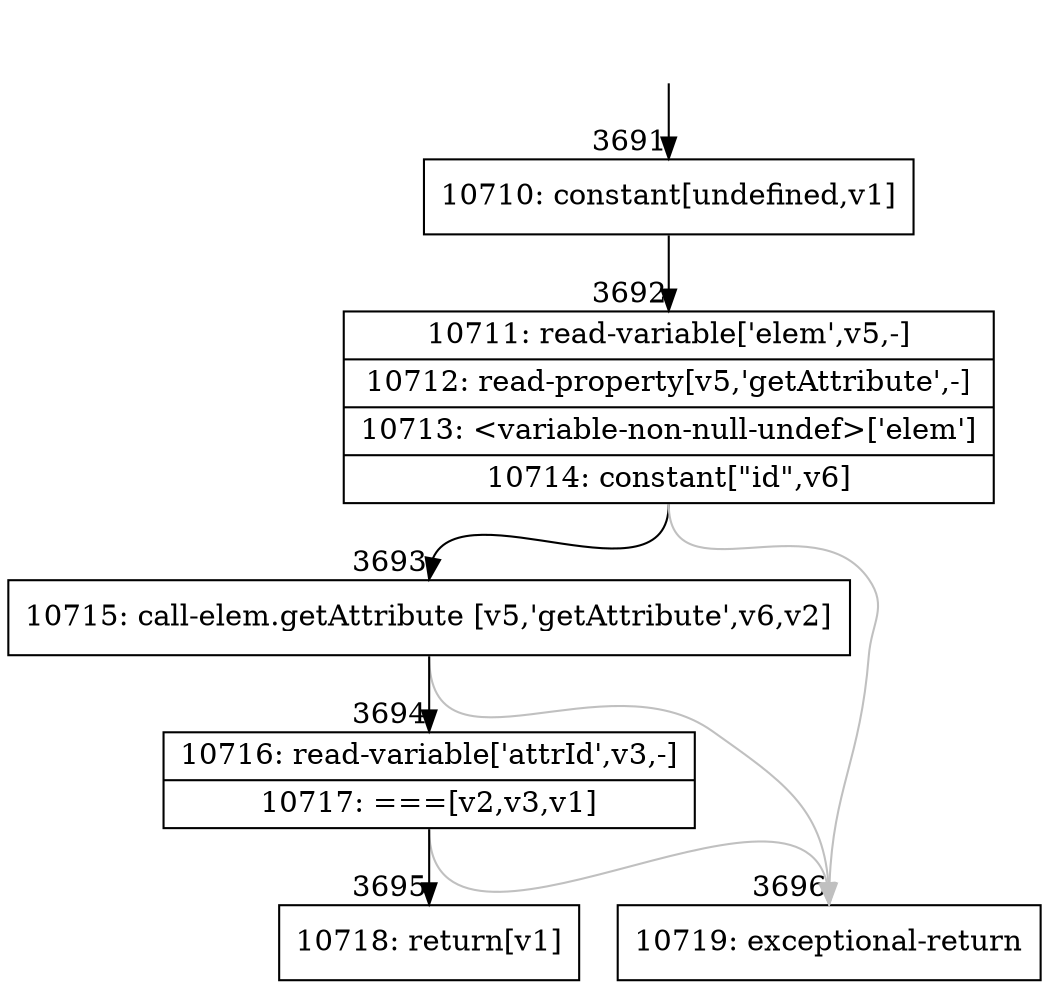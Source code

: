 digraph {
rankdir="TD"
BB_entry243[shape=none,label=""];
BB_entry243 -> BB3691 [tailport=s, headport=n, headlabel="    3691"]
BB3691 [shape=record label="{10710: constant[undefined,v1]}" ] 
BB3691 -> BB3692 [tailport=s, headport=n, headlabel="      3692"]
BB3692 [shape=record label="{10711: read-variable['elem',v5,-]|10712: read-property[v5,'getAttribute',-]|10713: \<variable-non-null-undef\>['elem']|10714: constant[\"id\",v6]}" ] 
BB3692 -> BB3693 [tailport=s, headport=n, headlabel="      3693"]
BB3692 -> BB3696 [tailport=s, headport=n, color=gray, headlabel="      3696"]
BB3693 [shape=record label="{10715: call-elem.getAttribute [v5,'getAttribute',v6,v2]}" ] 
BB3693 -> BB3694 [tailport=s, headport=n, headlabel="      3694"]
BB3693 -> BB3696 [tailport=s, headport=n, color=gray]
BB3694 [shape=record label="{10716: read-variable['attrId',v3,-]|10717: ===[v2,v3,v1]}" ] 
BB3694 -> BB3695 [tailport=s, headport=n, headlabel="      3695"]
BB3694 -> BB3696 [tailport=s, headport=n, color=gray]
BB3695 [shape=record label="{10718: return[v1]}" ] 
BB3696 [shape=record label="{10719: exceptional-return}" ] 
//#$~ 4110
}
